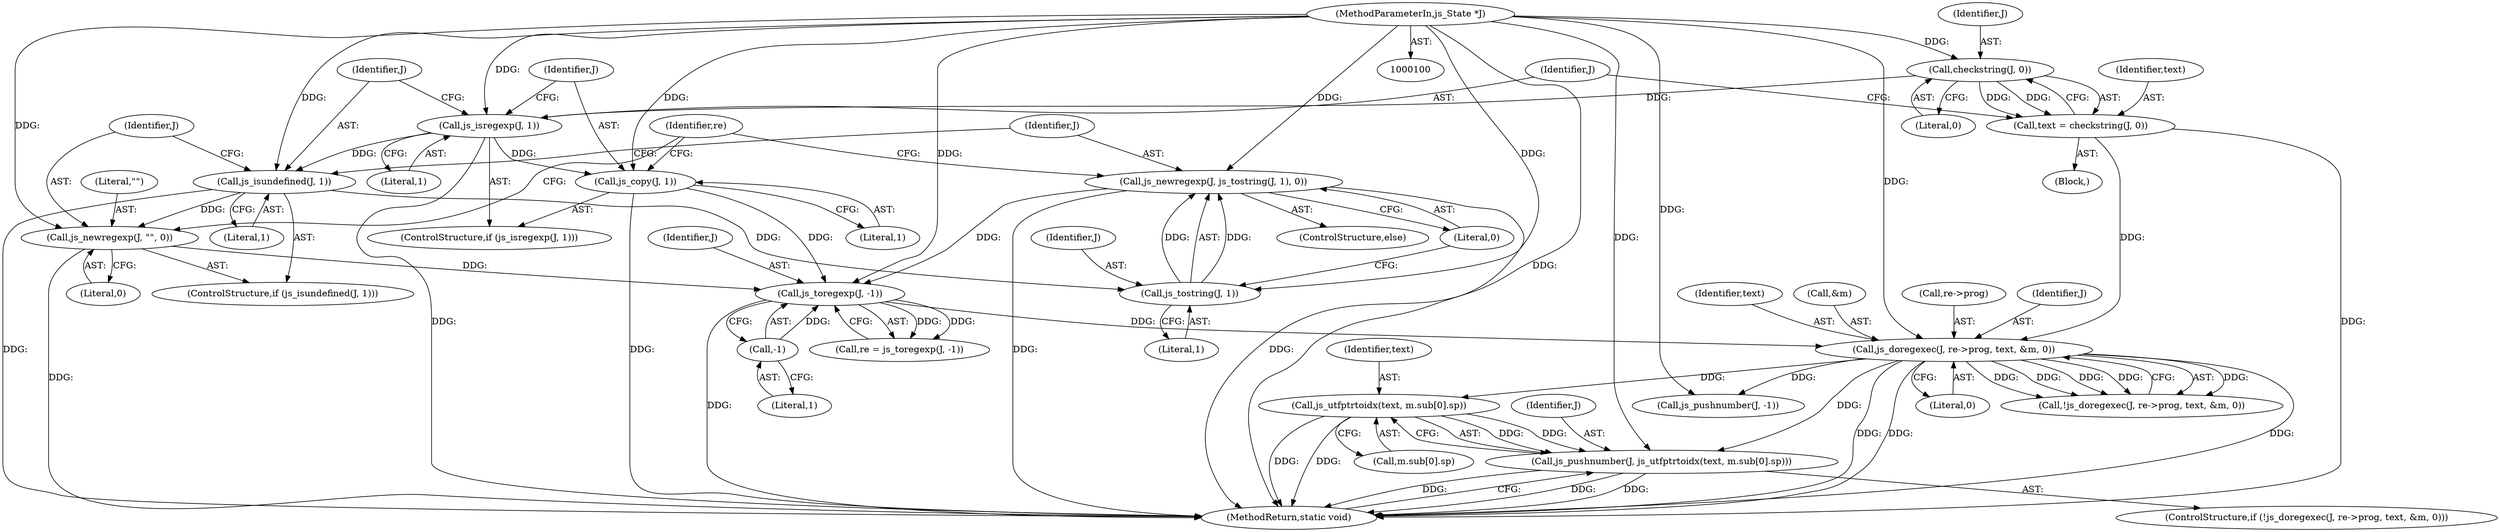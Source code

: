 digraph "0_mujs_00d4606c3baf813b7b1c176823b2729bf51002a2_3@array" {
"1000153" [label="(Call,js_utfptrtoidx(text, m.sub[0].sp))"];
"1000142" [label="(Call,js_doregexec(J, re->prog, text, &m, 0))"];
"1000136" [label="(Call,js_toregexp(J, -1))"];
"1000128" [label="(Call,js_newregexp(J, js_tostring(J, 1), 0))"];
"1000130" [label="(Call,js_tostring(J, 1))"];
"1000120" [label="(Call,js_isundefined(J, 1))"];
"1000112" [label="(Call,js_isregexp(J, 1))"];
"1000108" [label="(Call,checkstring(J, 0))"];
"1000101" [label="(MethodParameterIn,js_State *J)"];
"1000115" [label="(Call,js_copy(J, 1))"];
"1000123" [label="(Call,js_newregexp(J, \"\", 0))"];
"1000138" [label="(Call,-1)"];
"1000106" [label="(Call,text = checkstring(J, 0))"];
"1000151" [label="(Call,js_pushnumber(J, js_utfptrtoidx(text, m.sub[0].sp)))"];
"1000108" [label="(Call,checkstring(J, 0))"];
"1000116" [label="(Identifier,J)"];
"1000112" [label="(Call,js_isregexp(J, 1))"];
"1000114" [label="(Literal,1)"];
"1000126" [label="(Literal,0)"];
"1000131" [label="(Identifier,J)"];
"1000124" [label="(Identifier,J)"];
"1000163" [label="(Call,js_pushnumber(J, -1))"];
"1000107" [label="(Identifier,text)"];
"1000129" [label="(Identifier,J)"];
"1000127" [label="(ControlStructure,else)"];
"1000102" [label="(Block,)"];
"1000141" [label="(Call,!js_doregexec(J, re->prog, text, &m, 0))"];
"1000138" [label="(Call,-1)"];
"1000142" [label="(Call,js_doregexec(J, re->prog, text, &m, 0))"];
"1000155" [label="(Call,m.sub[0].sp)"];
"1000110" [label="(Literal,0)"];
"1000106" [label="(Call,text = checkstring(J, 0))"];
"1000134" [label="(Call,re = js_toregexp(J, -1))"];
"1000119" [label="(ControlStructure,if (js_isundefined(J, 1)))"];
"1000125" [label="(Literal,\"\")"];
"1000140" [label="(ControlStructure,if (!js_doregexec(J, re->prog, text, &m, 0)))"];
"1000151" [label="(Call,js_pushnumber(J, js_utfptrtoidx(text, m.sub[0].sp)))"];
"1000130" [label="(Call,js_tostring(J, 1))"];
"1000150" [label="(Literal,0)"];
"1000133" [label="(Literal,0)"];
"1000135" [label="(Identifier,re)"];
"1000101" [label="(MethodParameterIn,js_State *J)"];
"1000117" [label="(Literal,1)"];
"1000154" [label="(Identifier,text)"];
"1000147" [label="(Identifier,text)"];
"1000123" [label="(Call,js_newregexp(J, \"\", 0))"];
"1000122" [label="(Literal,1)"];
"1000167" [label="(MethodReturn,static void)"];
"1000148" [label="(Call,&m)"];
"1000109" [label="(Identifier,J)"];
"1000152" [label="(Identifier,J)"];
"1000153" [label="(Call,js_utfptrtoidx(text, m.sub[0].sp))"];
"1000115" [label="(Call,js_copy(J, 1))"];
"1000111" [label="(ControlStructure,if (js_isregexp(J, 1)))"];
"1000144" [label="(Call,re->prog)"];
"1000139" [label="(Literal,1)"];
"1000121" [label="(Identifier,J)"];
"1000132" [label="(Literal,1)"];
"1000137" [label="(Identifier,J)"];
"1000113" [label="(Identifier,J)"];
"1000128" [label="(Call,js_newregexp(J, js_tostring(J, 1), 0))"];
"1000136" [label="(Call,js_toregexp(J, -1))"];
"1000143" [label="(Identifier,J)"];
"1000120" [label="(Call,js_isundefined(J, 1))"];
"1000153" -> "1000151"  [label="AST: "];
"1000153" -> "1000155"  [label="CFG: "];
"1000154" -> "1000153"  [label="AST: "];
"1000155" -> "1000153"  [label="AST: "];
"1000151" -> "1000153"  [label="CFG: "];
"1000153" -> "1000167"  [label="DDG: "];
"1000153" -> "1000167"  [label="DDG: "];
"1000153" -> "1000151"  [label="DDG: "];
"1000153" -> "1000151"  [label="DDG: "];
"1000142" -> "1000153"  [label="DDG: "];
"1000142" -> "1000141"  [label="AST: "];
"1000142" -> "1000150"  [label="CFG: "];
"1000143" -> "1000142"  [label="AST: "];
"1000144" -> "1000142"  [label="AST: "];
"1000147" -> "1000142"  [label="AST: "];
"1000148" -> "1000142"  [label="AST: "];
"1000150" -> "1000142"  [label="AST: "];
"1000141" -> "1000142"  [label="CFG: "];
"1000142" -> "1000167"  [label="DDG: "];
"1000142" -> "1000167"  [label="DDG: "];
"1000142" -> "1000167"  [label="DDG: "];
"1000142" -> "1000141"  [label="DDG: "];
"1000142" -> "1000141"  [label="DDG: "];
"1000142" -> "1000141"  [label="DDG: "];
"1000142" -> "1000141"  [label="DDG: "];
"1000142" -> "1000141"  [label="DDG: "];
"1000136" -> "1000142"  [label="DDG: "];
"1000101" -> "1000142"  [label="DDG: "];
"1000106" -> "1000142"  [label="DDG: "];
"1000142" -> "1000151"  [label="DDG: "];
"1000142" -> "1000163"  [label="DDG: "];
"1000136" -> "1000134"  [label="AST: "];
"1000136" -> "1000138"  [label="CFG: "];
"1000137" -> "1000136"  [label="AST: "];
"1000138" -> "1000136"  [label="AST: "];
"1000134" -> "1000136"  [label="CFG: "];
"1000136" -> "1000167"  [label="DDG: "];
"1000136" -> "1000134"  [label="DDG: "];
"1000136" -> "1000134"  [label="DDG: "];
"1000128" -> "1000136"  [label="DDG: "];
"1000115" -> "1000136"  [label="DDG: "];
"1000123" -> "1000136"  [label="DDG: "];
"1000101" -> "1000136"  [label="DDG: "];
"1000138" -> "1000136"  [label="DDG: "];
"1000128" -> "1000127"  [label="AST: "];
"1000128" -> "1000133"  [label="CFG: "];
"1000129" -> "1000128"  [label="AST: "];
"1000130" -> "1000128"  [label="AST: "];
"1000133" -> "1000128"  [label="AST: "];
"1000135" -> "1000128"  [label="CFG: "];
"1000128" -> "1000167"  [label="DDG: "];
"1000128" -> "1000167"  [label="DDG: "];
"1000130" -> "1000128"  [label="DDG: "];
"1000130" -> "1000128"  [label="DDG: "];
"1000101" -> "1000128"  [label="DDG: "];
"1000130" -> "1000132"  [label="CFG: "];
"1000131" -> "1000130"  [label="AST: "];
"1000132" -> "1000130"  [label="AST: "];
"1000133" -> "1000130"  [label="CFG: "];
"1000120" -> "1000130"  [label="DDG: "];
"1000101" -> "1000130"  [label="DDG: "];
"1000120" -> "1000119"  [label="AST: "];
"1000120" -> "1000122"  [label="CFG: "];
"1000121" -> "1000120"  [label="AST: "];
"1000122" -> "1000120"  [label="AST: "];
"1000124" -> "1000120"  [label="CFG: "];
"1000129" -> "1000120"  [label="CFG: "];
"1000120" -> "1000167"  [label="DDG: "];
"1000112" -> "1000120"  [label="DDG: "];
"1000101" -> "1000120"  [label="DDG: "];
"1000120" -> "1000123"  [label="DDG: "];
"1000112" -> "1000111"  [label="AST: "];
"1000112" -> "1000114"  [label="CFG: "];
"1000113" -> "1000112"  [label="AST: "];
"1000114" -> "1000112"  [label="AST: "];
"1000116" -> "1000112"  [label="CFG: "];
"1000121" -> "1000112"  [label="CFG: "];
"1000112" -> "1000167"  [label="DDG: "];
"1000108" -> "1000112"  [label="DDG: "];
"1000101" -> "1000112"  [label="DDG: "];
"1000112" -> "1000115"  [label="DDG: "];
"1000108" -> "1000106"  [label="AST: "];
"1000108" -> "1000110"  [label="CFG: "];
"1000109" -> "1000108"  [label="AST: "];
"1000110" -> "1000108"  [label="AST: "];
"1000106" -> "1000108"  [label="CFG: "];
"1000108" -> "1000106"  [label="DDG: "];
"1000108" -> "1000106"  [label="DDG: "];
"1000101" -> "1000108"  [label="DDG: "];
"1000101" -> "1000100"  [label="AST: "];
"1000101" -> "1000167"  [label="DDG: "];
"1000101" -> "1000115"  [label="DDG: "];
"1000101" -> "1000123"  [label="DDG: "];
"1000101" -> "1000151"  [label="DDG: "];
"1000101" -> "1000163"  [label="DDG: "];
"1000115" -> "1000111"  [label="AST: "];
"1000115" -> "1000117"  [label="CFG: "];
"1000116" -> "1000115"  [label="AST: "];
"1000117" -> "1000115"  [label="AST: "];
"1000135" -> "1000115"  [label="CFG: "];
"1000115" -> "1000167"  [label="DDG: "];
"1000123" -> "1000119"  [label="AST: "];
"1000123" -> "1000126"  [label="CFG: "];
"1000124" -> "1000123"  [label="AST: "];
"1000125" -> "1000123"  [label="AST: "];
"1000126" -> "1000123"  [label="AST: "];
"1000135" -> "1000123"  [label="CFG: "];
"1000123" -> "1000167"  [label="DDG: "];
"1000138" -> "1000139"  [label="CFG: "];
"1000139" -> "1000138"  [label="AST: "];
"1000106" -> "1000102"  [label="AST: "];
"1000107" -> "1000106"  [label="AST: "];
"1000113" -> "1000106"  [label="CFG: "];
"1000106" -> "1000167"  [label="DDG: "];
"1000151" -> "1000140"  [label="AST: "];
"1000152" -> "1000151"  [label="AST: "];
"1000167" -> "1000151"  [label="CFG: "];
"1000151" -> "1000167"  [label="DDG: "];
"1000151" -> "1000167"  [label="DDG: "];
"1000151" -> "1000167"  [label="DDG: "];
}
